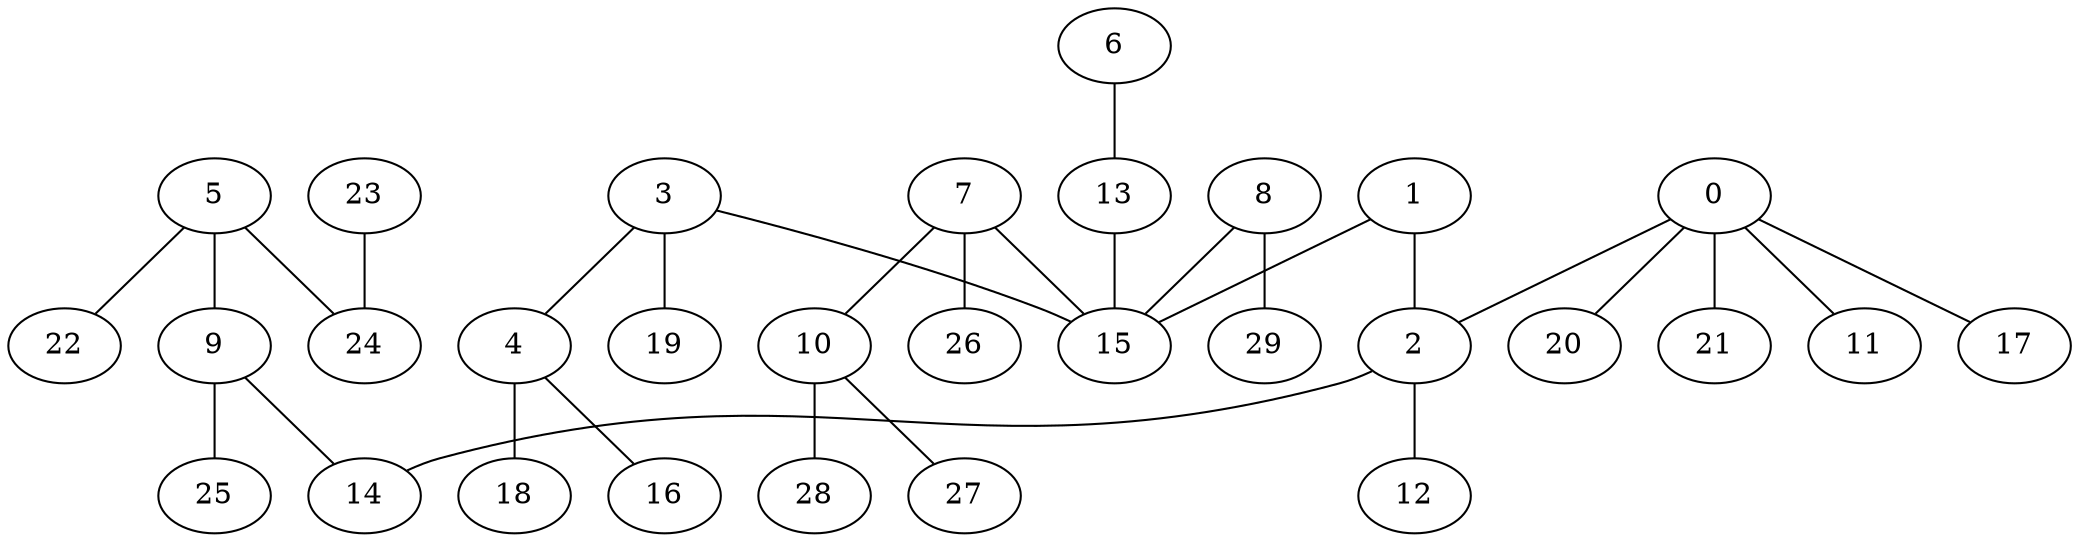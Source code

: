 graph BFS_grafoGeografico_30_30  {
0;
2;
11;
17;
20;
21;
1;
12;
14;
15;
9;
3;
7;
8;
13;
5;
25;
4;
19;
10;
26;
29;
6;
22;
24;
16;
18;
27;
28;
23;
0 -- 2;
0 -- 11;
0 -- 17;
0 -- 20;
0 -- 21;
1 -- 2;
2 -- 12;
2 -- 14;
1 -- 15;
9 -- 14;
3 -- 15;
7 -- 15;
8 -- 15;
13 -- 15;
5 -- 9;
9 -- 25;
3 -- 4;
3 -- 19;
7 -- 10;
7 -- 26;
8 -- 29;
6 -- 13;
5 -- 22;
5 -- 24;
4 -- 16;
4 -- 18;
10 -- 27;
10 -- 28;
23 -- 24;
}